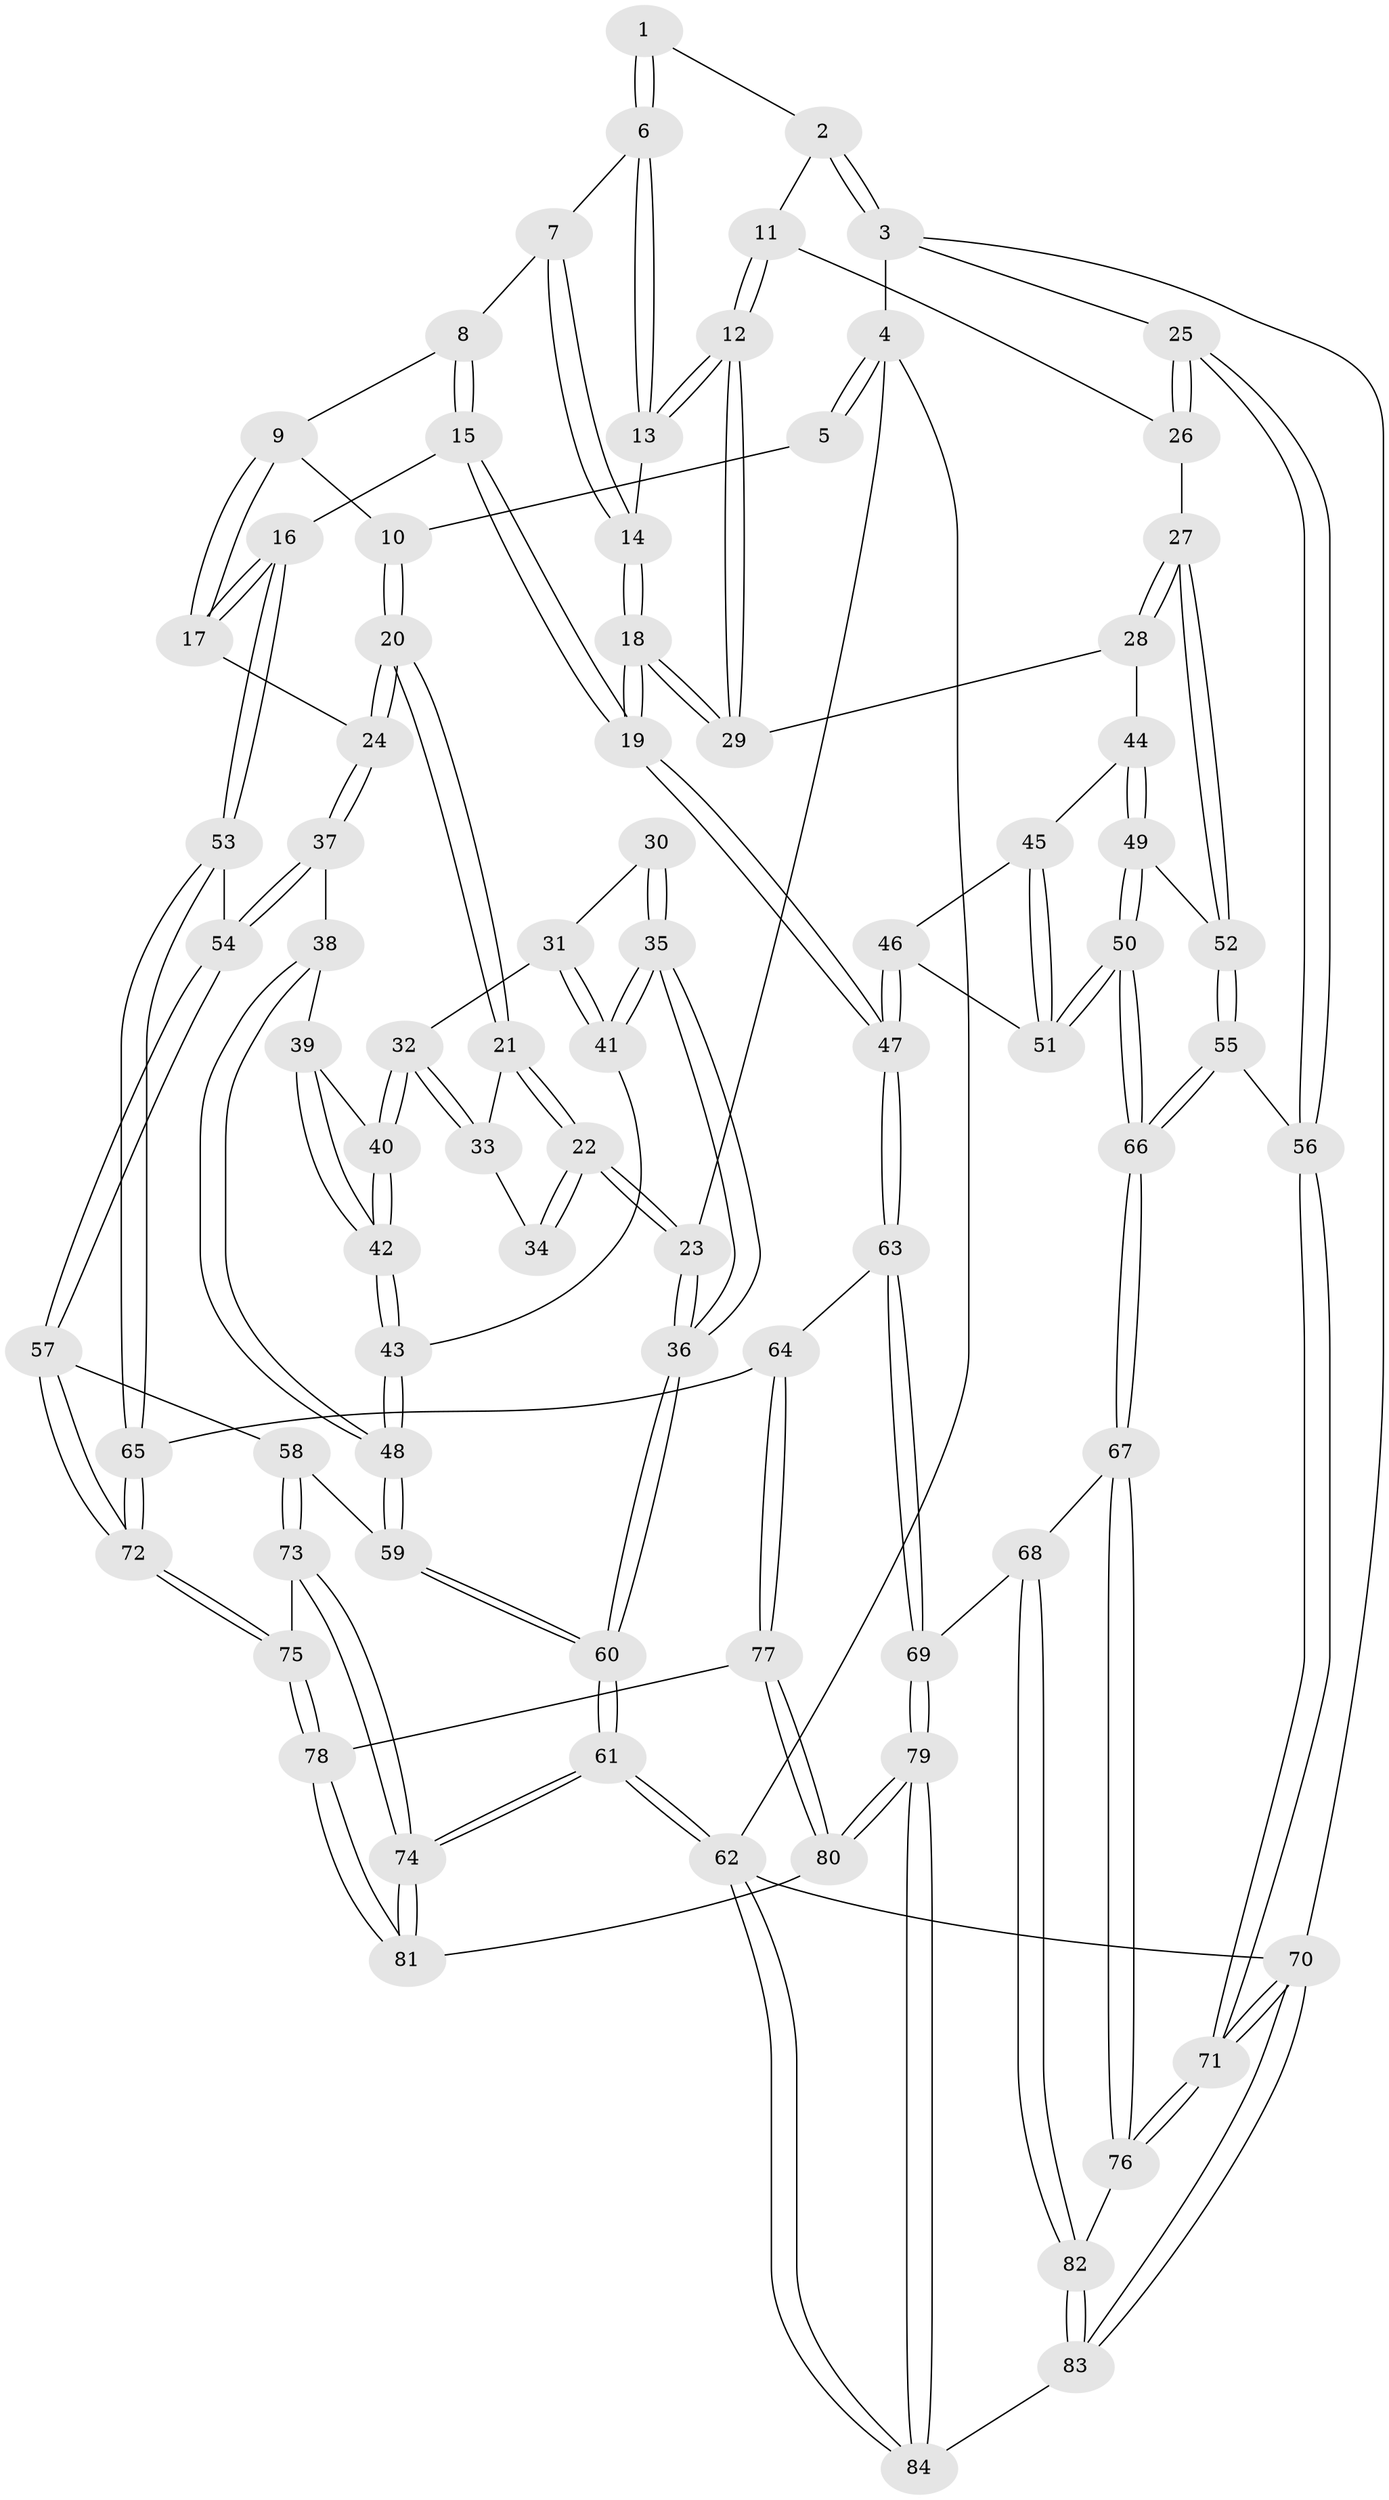// coarse degree distribution, {4: 0.6190476190476191, 3: 0.2619047619047619, 2: 0.07142857142857142, 6: 0.023809523809523808, 5: 0.023809523809523808}
// Generated by graph-tools (version 1.1) at 2025/38/03/04/25 23:38:27]
// undirected, 84 vertices, 207 edges
graph export_dot {
  node [color=gray90,style=filled];
  1 [pos="+0.7771147587951309+0"];
  2 [pos="+0.9963850789288669+0"];
  3 [pos="+1+0"];
  4 [pos="+0+0"];
  5 [pos="+0.09520565582341163+0"];
  6 [pos="+0.7210664510180571+0.0010002264931650462"];
  7 [pos="+0.6799409948232354+0.053175325929055973"];
  8 [pos="+0.6729365768750617+0.06013487373062013"];
  9 [pos="+0.554721328912167+0.12474865212635601"];
  10 [pos="+0.3136252762797557+0.17707445824699666"];
  11 [pos="+0.9067592877179624+0.3394884535928447"];
  12 [pos="+0.8131711830451995+0.38270223987277824"];
  13 [pos="+0.8070593511013329+0.3709948030814546"];
  14 [pos="+0.7092929361286943+0.32158662583023895"];
  15 [pos="+0.5697063162459433+0.43680512570432434"];
  16 [pos="+0.5293212528642962+0.4298784359543893"];
  17 [pos="+0.4414674046483996+0.39502424714588613"];
  18 [pos="+0.6168959972455282+0.4472962467205096"];
  19 [pos="+0.5967854356225353+0.45708384896497223"];
  20 [pos="+0.28868040418369717+0.297650614554999"];
  21 [pos="+0.24460650619124913+0.3063602492182779"];
  22 [pos="+0+0.08722484159893008"];
  23 [pos="+0+0.0030941188731536005"];
  24 [pos="+0.3650664176659632+0.3894417032180859"];
  25 [pos="+1+0.3918812754373967"];
  26 [pos="+0.9116796169632385+0.3432400121645455"];
  27 [pos="+0.9672393875086637+0.47787941645339954"];
  28 [pos="+0.8256548194626918+0.4439759747806693"];
  29 [pos="+0.8076284176336619+0.39707590842171675"];
  30 [pos="+0.04226180032558459+0.39798063673710177"];
  31 [pos="+0.0943989473884583+0.4430697302841275"];
  32 [pos="+0.1426137993485174+0.4323953524647291"];
  33 [pos="+0.17426309930798198+0.3665117348993537"];
  34 [pos="+0.029722533582835522+0.3486570409813047"];
  35 [pos="+0+0.545697843722915"];
  36 [pos="+0+0.6172092351258958"];
  37 [pos="+0.33635321493090875+0.4601730369073829"];
  38 [pos="+0.24691636160789357+0.49309147685180754"];
  39 [pos="+0.2278754319333524+0.48971001937651965"];
  40 [pos="+0.1474468925981311+0.44465727015258694"];
  41 [pos="+0.03438040518802773+0.5197718009461033"];
  42 [pos="+0.1463450843363504+0.5254205733507741"];
  43 [pos="+0.1398018616363177+0.547479259227696"];
  44 [pos="+0.8189316850751076+0.4893959799816005"];
  45 [pos="+0.800330126176611+0.5029255156718873"];
  46 [pos="+0.6859877439676034+0.5410101030128576"];
  47 [pos="+0.625257834209321+0.5383288769042939"];
  48 [pos="+0.1728637877140658+0.6076794653487931"];
  49 [pos="+0.8770157118669085+0.5670952282066957"];
  50 [pos="+0.8472075665014126+0.6573837071647184"];
  51 [pos="+0.7877370135578128+0.5915444431239076"];
  52 [pos="+0.9946870367770277+0.5012683949302372"];
  53 [pos="+0.440014631991364+0.5959324551815662"];
  54 [pos="+0.3398798571738449+0.5780274743079045"];
  55 [pos="+1+0.519338380713954"];
  56 [pos="+1+0.5168625981885272"];
  57 [pos="+0.3179346667009874+0.6180486552584614"];
  58 [pos="+0.23986054872060944+0.6554634846187272"];
  59 [pos="+0.17923647566523923+0.6404673765686854"];
  60 [pos="+0+0.892391611899371"];
  61 [pos="+0+1"];
  62 [pos="+0+1"];
  63 [pos="+0.6073682655058026+0.6664948100920141"];
  64 [pos="+0.5735490442009946+0.6767113984365166"];
  65 [pos="+0.5222018588439739+0.679575359203414"];
  66 [pos="+0.850094542640318+0.7050589869509221"];
  67 [pos="+0.8369627961241314+0.7763086599626997"];
  68 [pos="+0.7886438220857724+0.8030712471306396"];
  69 [pos="+0.7522740891591813+0.8017085506016605"];
  70 [pos="+1+1"];
  71 [pos="+1+0.8332241614700143"];
  72 [pos="+0.41910935973187075+0.7384470013107469"];
  73 [pos="+0.2682454412724823+0.7681143746793522"];
  74 [pos="+0.1294088362448066+0.9670755778910933"];
  75 [pos="+0.3991403234573832+0.787152970929499"];
  76 [pos="+1+0.821184638962038"];
  77 [pos="+0.4839288082479899+0.9293121062533214"];
  78 [pos="+0.4069311173330658+0.8224917788716808"];
  79 [pos="+0.5435298472053438+1"];
  80 [pos="+0.4857184844659775+0.9335979253756518"];
  81 [pos="+0.1606632887611003+0.9582025685216179"];
  82 [pos="+0.8507633860320304+1"];
  83 [pos="+0.8822329217320698+1"];
  84 [pos="+0.5403396481058417+1"];
  1 -- 2;
  1 -- 6;
  1 -- 6;
  2 -- 3;
  2 -- 3;
  2 -- 11;
  3 -- 4;
  3 -- 25;
  3 -- 70;
  4 -- 5;
  4 -- 5;
  4 -- 23;
  4 -- 62;
  5 -- 10;
  6 -- 7;
  6 -- 13;
  6 -- 13;
  7 -- 8;
  7 -- 14;
  7 -- 14;
  8 -- 9;
  8 -- 15;
  8 -- 15;
  9 -- 10;
  9 -- 17;
  9 -- 17;
  10 -- 20;
  10 -- 20;
  11 -- 12;
  11 -- 12;
  11 -- 26;
  12 -- 13;
  12 -- 13;
  12 -- 29;
  12 -- 29;
  13 -- 14;
  14 -- 18;
  14 -- 18;
  15 -- 16;
  15 -- 19;
  15 -- 19;
  16 -- 17;
  16 -- 17;
  16 -- 53;
  16 -- 53;
  17 -- 24;
  18 -- 19;
  18 -- 19;
  18 -- 29;
  18 -- 29;
  19 -- 47;
  19 -- 47;
  20 -- 21;
  20 -- 21;
  20 -- 24;
  20 -- 24;
  21 -- 22;
  21 -- 22;
  21 -- 33;
  22 -- 23;
  22 -- 23;
  22 -- 34;
  22 -- 34;
  23 -- 36;
  23 -- 36;
  24 -- 37;
  24 -- 37;
  25 -- 26;
  25 -- 26;
  25 -- 56;
  25 -- 56;
  26 -- 27;
  27 -- 28;
  27 -- 28;
  27 -- 52;
  27 -- 52;
  28 -- 29;
  28 -- 44;
  30 -- 31;
  30 -- 35;
  30 -- 35;
  31 -- 32;
  31 -- 41;
  31 -- 41;
  32 -- 33;
  32 -- 33;
  32 -- 40;
  32 -- 40;
  33 -- 34;
  35 -- 36;
  35 -- 36;
  35 -- 41;
  35 -- 41;
  36 -- 60;
  36 -- 60;
  37 -- 38;
  37 -- 54;
  37 -- 54;
  38 -- 39;
  38 -- 48;
  38 -- 48;
  39 -- 40;
  39 -- 42;
  39 -- 42;
  40 -- 42;
  40 -- 42;
  41 -- 43;
  42 -- 43;
  42 -- 43;
  43 -- 48;
  43 -- 48;
  44 -- 45;
  44 -- 49;
  44 -- 49;
  45 -- 46;
  45 -- 51;
  45 -- 51;
  46 -- 47;
  46 -- 47;
  46 -- 51;
  47 -- 63;
  47 -- 63;
  48 -- 59;
  48 -- 59;
  49 -- 50;
  49 -- 50;
  49 -- 52;
  50 -- 51;
  50 -- 51;
  50 -- 66;
  50 -- 66;
  52 -- 55;
  52 -- 55;
  53 -- 54;
  53 -- 65;
  53 -- 65;
  54 -- 57;
  54 -- 57;
  55 -- 56;
  55 -- 66;
  55 -- 66;
  56 -- 71;
  56 -- 71;
  57 -- 58;
  57 -- 72;
  57 -- 72;
  58 -- 59;
  58 -- 73;
  58 -- 73;
  59 -- 60;
  59 -- 60;
  60 -- 61;
  60 -- 61;
  61 -- 62;
  61 -- 62;
  61 -- 74;
  61 -- 74;
  62 -- 84;
  62 -- 84;
  62 -- 70;
  63 -- 64;
  63 -- 69;
  63 -- 69;
  64 -- 65;
  64 -- 77;
  64 -- 77;
  65 -- 72;
  65 -- 72;
  66 -- 67;
  66 -- 67;
  67 -- 68;
  67 -- 76;
  67 -- 76;
  68 -- 69;
  68 -- 82;
  68 -- 82;
  69 -- 79;
  69 -- 79;
  70 -- 71;
  70 -- 71;
  70 -- 83;
  70 -- 83;
  71 -- 76;
  71 -- 76;
  72 -- 75;
  72 -- 75;
  73 -- 74;
  73 -- 74;
  73 -- 75;
  74 -- 81;
  74 -- 81;
  75 -- 78;
  75 -- 78;
  76 -- 82;
  77 -- 78;
  77 -- 80;
  77 -- 80;
  78 -- 81;
  78 -- 81;
  79 -- 80;
  79 -- 80;
  79 -- 84;
  79 -- 84;
  80 -- 81;
  82 -- 83;
  82 -- 83;
  83 -- 84;
}
